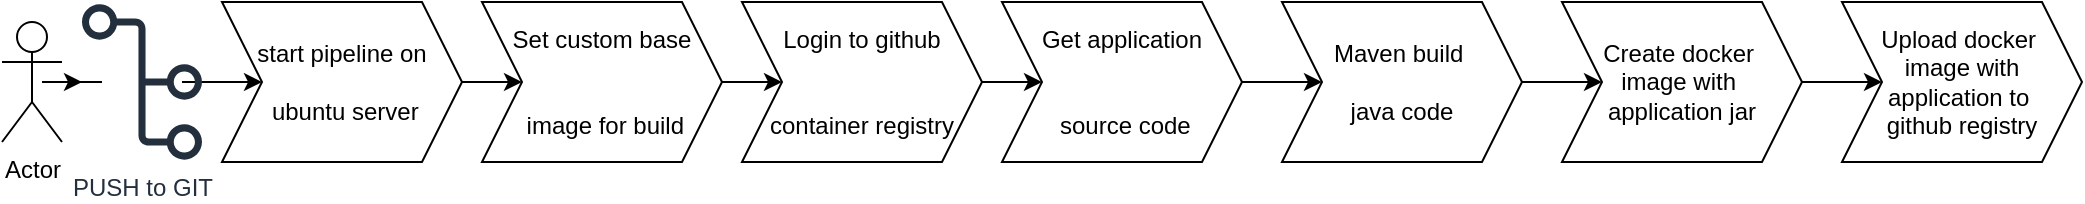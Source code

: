 <mxfile version="24.7.17">
  <diagram name="Page-1" id="PVzPb5Cub9S_jxkKNwRJ">
    <mxGraphModel dx="1434" dy="767" grid="1" gridSize="10" guides="1" tooltips="1" connect="1" arrows="1" fold="1" page="1" pageScale="1" pageWidth="850" pageHeight="1100" math="0" shadow="0">
      <root>
        <mxCell id="0" />
        <mxCell id="1" parent="0" />
        <mxCell id="7WWaJ6DqWUZIF_lU6RgC-3" style="edgeStyle=orthogonalEdgeStyle;rounded=0;orthogonalLoop=1;jettySize=auto;html=1;" edge="1" parent="1" source="7WWaJ6DqWUZIF_lU6RgC-1" target="7WWaJ6DqWUZIF_lU6RgC-2">
          <mxGeometry relative="1" as="geometry" />
        </mxCell>
        <mxCell id="7WWaJ6DqWUZIF_lU6RgC-1" value="Actor" style="shape=umlActor;verticalLabelPosition=bottom;verticalAlign=top;html=1;outlineConnect=0;" vertex="1" parent="1">
          <mxGeometry x="60" y="370" width="30" height="60" as="geometry" />
        </mxCell>
        <mxCell id="7WWaJ6DqWUZIF_lU6RgC-6" style="edgeStyle=orthogonalEdgeStyle;rounded=0;orthogonalLoop=1;jettySize=auto;html=1;entryX=0;entryY=0.5;entryDx=0;entryDy=0;" edge="1" parent="1" source="7WWaJ6DqWUZIF_lU6RgC-2" target="7WWaJ6DqWUZIF_lU6RgC-5">
          <mxGeometry relative="1" as="geometry" />
        </mxCell>
        <mxCell id="7WWaJ6DqWUZIF_lU6RgC-2" value="PUSH to GIT" style="sketch=0;outlineConnect=0;fontColor=#232F3E;gradientColor=none;fillColor=#232F3D;strokeColor=none;dashed=0;verticalLabelPosition=bottom;verticalAlign=top;align=center;html=1;fontSize=12;fontStyle=0;aspect=fixed;pointerEvents=1;shape=mxgraph.aws4.git_repository;" vertex="1" parent="1">
          <mxGeometry x="100" y="361" width="60" height="78" as="geometry" />
        </mxCell>
        <mxCell id="7WWaJ6DqWUZIF_lU6RgC-10" style="edgeStyle=orthogonalEdgeStyle;rounded=0;orthogonalLoop=1;jettySize=auto;html=1;entryX=0;entryY=0.5;entryDx=0;entryDy=0;" edge="1" parent="1" source="7WWaJ6DqWUZIF_lU6RgC-5" target="7WWaJ6DqWUZIF_lU6RgC-9">
          <mxGeometry relative="1" as="geometry" />
        </mxCell>
        <mxCell id="7WWaJ6DqWUZIF_lU6RgC-5" value="start pipeline on&lt;div&gt;&lt;br&gt;&lt;/div&gt;&lt;div&gt;&lt;span style=&quot;background-color: initial;&quot;&gt;&amp;nbsp;ubuntu server&lt;/span&gt;&lt;br&gt;&lt;/div&gt;" style="shape=step;perimeter=stepPerimeter;whiteSpace=wrap;html=1;fixedSize=1;" vertex="1" parent="1">
          <mxGeometry x="170" y="360" width="120" height="80" as="geometry" />
        </mxCell>
        <mxCell id="7WWaJ6DqWUZIF_lU6RgC-12" style="edgeStyle=orthogonalEdgeStyle;rounded=0;orthogonalLoop=1;jettySize=auto;html=1;entryX=0;entryY=0.5;entryDx=0;entryDy=0;" edge="1" parent="1" source="7WWaJ6DqWUZIF_lU6RgC-9" target="7WWaJ6DqWUZIF_lU6RgC-11">
          <mxGeometry relative="1" as="geometry" />
        </mxCell>
        <mxCell id="7WWaJ6DqWUZIF_lU6RgC-9" value="Set custom base&lt;div&gt;&lt;br&gt;&lt;/div&gt;&lt;div&gt;&lt;br&gt;&lt;/div&gt;&lt;div&gt;&amp;nbsp;image for build&lt;/div&gt;" style="shape=step;perimeter=stepPerimeter;whiteSpace=wrap;html=1;fixedSize=1;" vertex="1" parent="1">
          <mxGeometry x="300" y="360" width="120" height="80" as="geometry" />
        </mxCell>
        <mxCell id="7WWaJ6DqWUZIF_lU6RgC-14" style="edgeStyle=orthogonalEdgeStyle;rounded=0;orthogonalLoop=1;jettySize=auto;html=1;" edge="1" parent="1" source="7WWaJ6DqWUZIF_lU6RgC-11" target="7WWaJ6DqWUZIF_lU6RgC-13">
          <mxGeometry relative="1" as="geometry" />
        </mxCell>
        <mxCell id="7WWaJ6DqWUZIF_lU6RgC-11" value="Login to github&lt;div&gt;&lt;br&gt;&lt;/div&gt;&lt;div&gt;&lt;br&gt;container registry&lt;/div&gt;" style="shape=step;perimeter=stepPerimeter;whiteSpace=wrap;html=1;fixedSize=1;" vertex="1" parent="1">
          <mxGeometry x="430" y="360" width="120" height="80" as="geometry" />
        </mxCell>
        <mxCell id="7WWaJ6DqWUZIF_lU6RgC-16" style="edgeStyle=orthogonalEdgeStyle;rounded=0;orthogonalLoop=1;jettySize=auto;html=1;" edge="1" parent="1" source="7WWaJ6DqWUZIF_lU6RgC-13" target="7WWaJ6DqWUZIF_lU6RgC-15">
          <mxGeometry relative="1" as="geometry" />
        </mxCell>
        <mxCell id="7WWaJ6DqWUZIF_lU6RgC-13" value="Get application&lt;div&gt;&lt;br&gt;&lt;/div&gt;&lt;div&gt;&lt;br&gt;&lt;/div&gt;&lt;div&gt;&amp;nbsp;source code&lt;/div&gt;" style="shape=step;perimeter=stepPerimeter;whiteSpace=wrap;html=1;fixedSize=1;" vertex="1" parent="1">
          <mxGeometry x="560" y="360" width="120" height="80" as="geometry" />
        </mxCell>
        <mxCell id="7WWaJ6DqWUZIF_lU6RgC-18" style="edgeStyle=orthogonalEdgeStyle;rounded=0;orthogonalLoop=1;jettySize=auto;html=1;" edge="1" parent="1" source="7WWaJ6DqWUZIF_lU6RgC-15" target="7WWaJ6DqWUZIF_lU6RgC-17">
          <mxGeometry relative="1" as="geometry" />
        </mxCell>
        <mxCell id="7WWaJ6DqWUZIF_lU6RgC-15" value="Maven build&amp;nbsp;&lt;div&gt;&lt;br&gt;&lt;/div&gt;&lt;div&gt;&lt;span style=&quot;background-color: initial;&quot;&gt;java code&lt;/span&gt;&lt;br&gt;&lt;/div&gt;" style="shape=step;perimeter=stepPerimeter;whiteSpace=wrap;html=1;fixedSize=1;" vertex="1" parent="1">
          <mxGeometry x="700" y="360" width="120" height="80" as="geometry" />
        </mxCell>
        <mxCell id="7WWaJ6DqWUZIF_lU6RgC-20" style="edgeStyle=orthogonalEdgeStyle;rounded=0;orthogonalLoop=1;jettySize=auto;html=1;entryX=0;entryY=0.5;entryDx=0;entryDy=0;" edge="1" parent="1" source="7WWaJ6DqWUZIF_lU6RgC-17" target="7WWaJ6DqWUZIF_lU6RgC-19">
          <mxGeometry relative="1" as="geometry" />
        </mxCell>
        <mxCell id="7WWaJ6DqWUZIF_lU6RgC-17" value="Create docker&amp;nbsp;&lt;div&gt;&lt;span style=&quot;background-color: initial;&quot;&gt;image&amp;nbsp;&lt;/span&gt;&lt;span style=&quot;background-color: initial;&quot;&gt;with&amp;nbsp;&lt;/span&gt;&lt;/div&gt;&lt;div&gt;&lt;span style=&quot;background-color: initial;&quot;&gt;application&amp;nbsp;&lt;/span&gt;&lt;span style=&quot;background-color: initial;&quot;&gt;jar&lt;/span&gt;&lt;/div&gt;" style="shape=step;perimeter=stepPerimeter;whiteSpace=wrap;html=1;fixedSize=1;" vertex="1" parent="1">
          <mxGeometry x="840" y="360" width="120" height="80" as="geometry" />
        </mxCell>
        <mxCell id="7WWaJ6DqWUZIF_lU6RgC-19" value="Upload docker&amp;nbsp;&lt;div&gt;image with application to&amp;nbsp;&lt;div&gt;github registry&lt;/div&gt;&lt;/div&gt;" style="shape=step;perimeter=stepPerimeter;whiteSpace=wrap;html=1;fixedSize=1;" vertex="1" parent="1">
          <mxGeometry x="980" y="360" width="120" height="80" as="geometry" />
        </mxCell>
      </root>
    </mxGraphModel>
  </diagram>
</mxfile>
